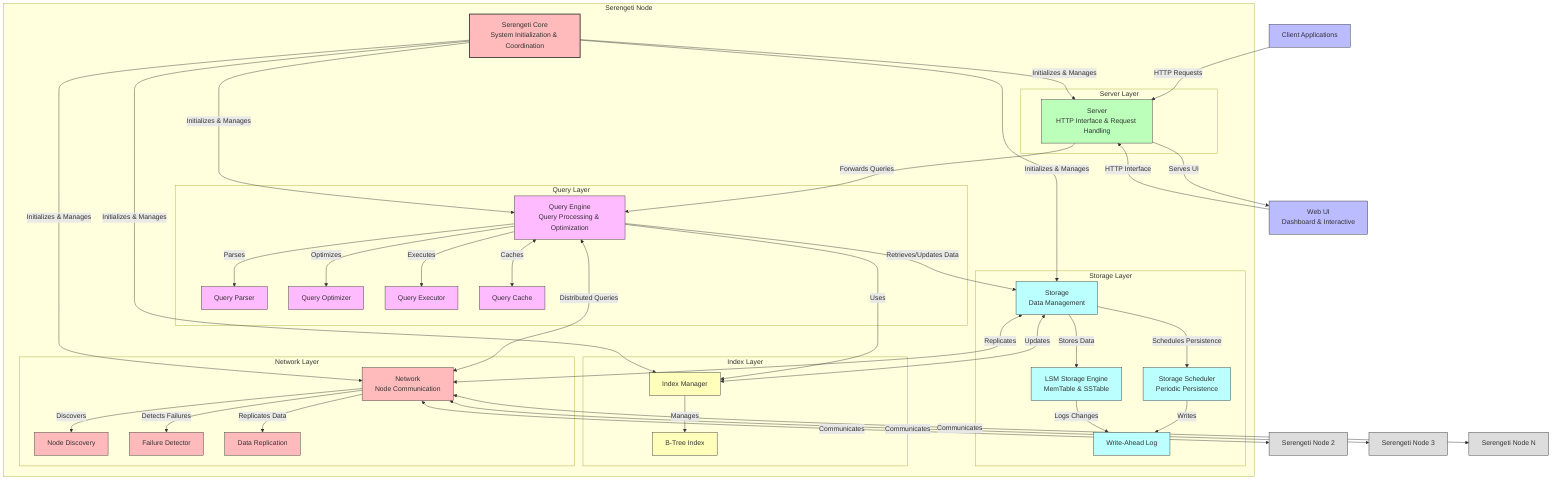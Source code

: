 graph TB
    %% Client and External Interfaces
    Client[Client Applications]
    WebUI[Web UI<br/>Dashboard & Interactive]
    
    %% Main Components
    subgraph "Serengeti Node"
        Core[Serengeti Core<br/>System Initialization & Coordination]
        
        subgraph "Server Layer"
            Server[Server<br/>HTTP Interface & Request Handling]
        end
        
        subgraph "Query Layer"
            QueryEngine[Query Engine<br/>Query Processing & Optimization]
            QueryParser[Query Parser]
            QueryOptimizer[Query Optimizer]
            QueryExecutor[Query Executor]
            QueryCache[Query Cache]
        end
        
        subgraph "Storage Layer"
            Storage[Storage<br/>Data Management]
            StorageScheduler[Storage Scheduler<br/>Periodic Persistence]
            LSMEngine[LSM Storage Engine<br/>MemTable & SSTable]
            WAL[Write-Ahead Log]
        end
        
        subgraph "Index Layer"
            IndexManager[Index Manager]
            BTreeIndex[B-Tree Index]
        end
        
        subgraph "Network Layer"
            Network[Network<br/>Node Communication]
            NodeDiscovery[Node Discovery]
            FailureDetector[Failure Detector]
            Replication[Data Replication]
        end
    end
    
    %% Other Nodes
    Node2[Serengeti Node 2]
    Node3[Serengeti Node 3]
    NodeN[Serengeti Node N]
    
    %% External Connections
    Client -->|HTTP Requests| Server
    WebUI -->|HTTP Interface| Server
    
    %% Server Layer Connections
    Server -->|Forwards Queries| QueryEngine
    Server -->|Serves UI| WebUI
    
    %% Query Layer Connections
    QueryEngine -->|Parses| QueryParser
    QueryEngine -->|Optimizes| QueryOptimizer
    QueryEngine -->|Executes| QueryExecutor
    QueryEngine <-->|Caches| QueryCache
    QueryEngine -->|Retrieves/Updates Data| Storage
    QueryEngine -->|Uses| IndexManager
    
    %% Storage Layer Connections
    Storage -->|Schedules Persistence| StorageScheduler
    Storage -->|Stores Data| LSMEngine
    StorageScheduler -->|Writes| WAL
    LSMEngine -->|Logs Changes| WAL
    
    %% Index Layer Connections
    IndexManager -->|Manages| BTreeIndex
    Storage <-->|Updates| IndexManager
    
    %% Network Layer Connections
    Network -->|Discovers| NodeDiscovery
    Network -->|Detects Failures| FailureDetector
    Network -->|Replicates Data| Replication
    Storage <-->|Replicates| Network
    QueryEngine <-->|Distributed Queries| Network
    
    %% Core Connections
    Core -->|Initializes & Manages| Server
    Core -->|Initializes & Manages| QueryEngine
    Core -->|Initializes & Manages| Storage
    Core -->|Initializes & Manages| Network
    Core -->|Initializes & Manages| IndexManager
    
    %% Node Connections
    Network <-->|Communicates| Node2
    Network <-->|Communicates| Node3
    Network <-->|Communicates| NodeN
    
    %% Styles
    classDef client fill:#f9f,stroke:#333,stroke-width:2px;
    classDef ui fill:#bbf,stroke:#333,stroke-width:1px;
    classDef core fill:#fbb,stroke:#333,stroke-width:2px;
    classDef server fill:#bfb,stroke:#333,stroke-width:1px;
    classDef query fill:#fbf,stroke:#333,stroke-width:1px;
    classDef storage fill:#bff,stroke:#333,stroke-width:1px;
    classDef index fill:#ffb,stroke:#333,stroke-width:1px;
    classDef network fill:#fbb,stroke:#333,stroke-width:1px;
    classDef node fill:#ddd,stroke:#333,stroke-width:1px;
    
    class Client,WebUI ui;
    class Core core;
    class Server server;
    class QueryEngine,QueryParser,QueryOptimizer,QueryExecutor,QueryCache query;
    class Storage,StorageScheduler,LSMEngine,WAL storage;
    class IndexManager,BTreeIndex index;
    class Network,NodeDiscovery,FailureDetector,Replication network;
    class Node2,Node3,NodeN node;